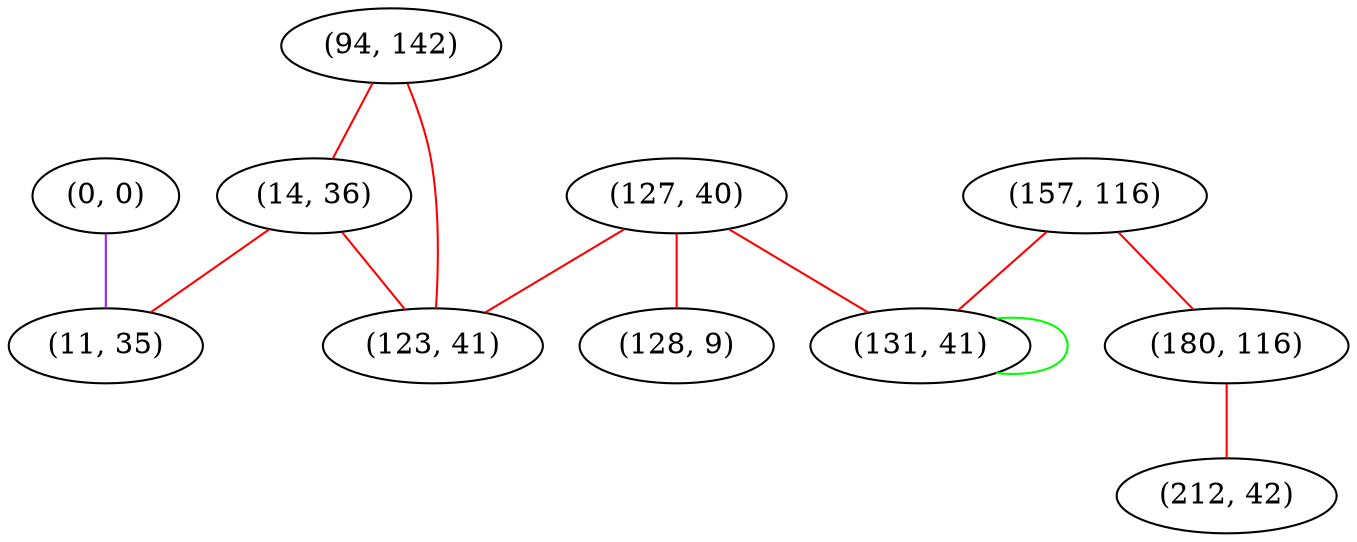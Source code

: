 graph "" {
"(0, 0)";
"(127, 40)";
"(94, 142)";
"(14, 36)";
"(157, 116)";
"(180, 116)";
"(11, 35)";
"(212, 42)";
"(131, 41)";
"(128, 9)";
"(123, 41)";
"(0, 0)" -- "(11, 35)"  [color=purple, key=0, weight=4];
"(127, 40)" -- "(128, 9)"  [color=red, key=0, weight=1];
"(127, 40)" -- "(131, 41)"  [color=red, key=0, weight=1];
"(127, 40)" -- "(123, 41)"  [color=red, key=0, weight=1];
"(94, 142)" -- "(14, 36)"  [color=red, key=0, weight=1];
"(94, 142)" -- "(123, 41)"  [color=red, key=0, weight=1];
"(14, 36)" -- "(123, 41)"  [color=red, key=0, weight=1];
"(14, 36)" -- "(11, 35)"  [color=red, key=0, weight=1];
"(157, 116)" -- "(131, 41)"  [color=red, key=0, weight=1];
"(157, 116)" -- "(180, 116)"  [color=red, key=0, weight=1];
"(180, 116)" -- "(212, 42)"  [color=red, key=0, weight=1];
"(131, 41)" -- "(131, 41)"  [color=green, key=0, weight=2];
}
